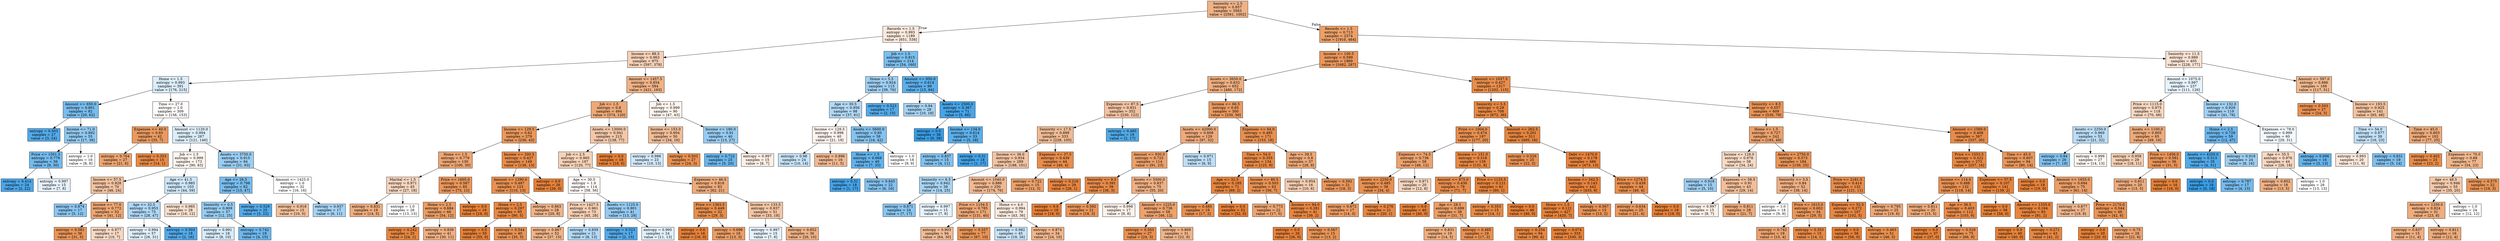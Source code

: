 digraph Tree {
node [shape=box, style="filled", color="black"] ;
0 [label="Seniority <= 2.5\nentropy = 0.857\nsamples = 3563\nvalue = [2561, 1002]", fillcolor="#e581399b"] ;
1 [label="Records <= 1.5\nentropy = 0.993\nsamples = 1189\nvalue = [651, 538]", fillcolor="#e581392c"] ;
0 -> 1 [labeldistance=2.5, labelangle=45, headlabel="True"] ;
2 [label="Income <= 88.5\nentropy = 0.963\nsamples = 975\nvalue = [597, 378]", fillcolor="#e581395e"] ;
1 -> 2 ;
3 [label="Home <= 1.5\nentropy = 0.993\nsamples = 391\nvalue = [176, 215]", fillcolor="#399de52e"] ;
2 -> 3 ;
4 [label="Amount <= 650.0\nentropy = 0.801\nsamples = 82\nvalue = [20, 62]", fillcolor="#399de5ad"] ;
3 -> 4 ;
5 [label="entropy = 0.503\nsamples = 27\nvalue = [3, 24]", fillcolor="#399de5df"] ;
4 -> 5 ;
6 [label="Income <= 71.0\nentropy = 0.892\nsamples = 55\nvalue = [17, 38]", fillcolor="#399de58d"] ;
4 -> 6 ;
7 [label="Price <= 1501.5\nentropy = 0.779\nsamples = 39\nvalue = [9, 30]", fillcolor="#399de5b3"] ;
6 -> 7 ;
8 [label="entropy = 0.414\nsamples = 24\nvalue = [2, 22]", fillcolor="#399de5e8"] ;
7 -> 8 ;
9 [label="entropy = 0.997\nsamples = 15\nvalue = [7, 8]", fillcolor="#399de520"] ;
7 -> 9 ;
10 [label="entropy = 1.0\nsamples = 16\nvalue = [8, 8]", fillcolor="#e5813900"] ;
6 -> 10 ;
11 [label="Time <= 27.0\nentropy = 1.0\nsamples = 309\nvalue = [156, 153]", fillcolor="#e5813905"] ;
3 -> 11 ;
12 [label="Expenses <= 40.0\nentropy = 0.65\nsamples = 42\nvalue = [35, 7]", fillcolor="#e58139cc"] ;
11 -> 12 ;
13 [label="entropy = 0.764\nsamples = 27\nvalue = [21, 6]", fillcolor="#e58139b6"] ;
12 -> 13 ;
14 [label="entropy = 0.353\nsamples = 15\nvalue = [14, 1]", fillcolor="#e58139ed"] ;
12 -> 14 ;
15 [label="Amount <= 1120.0\nentropy = 0.994\nsamples = 267\nvalue = [121, 146]", fillcolor="#399de52c"] ;
11 -> 15 ;
16 [label="Job <= 1.5\nentropy = 0.999\nsamples = 173\nvalue = [90, 83]", fillcolor="#e5813914"] ;
15 -> 16 ;
17 [label="Income <= 57.5\nentropy = 0.928\nsamples = 70\nvalue = [46, 24]", fillcolor="#e581397a"] ;
16 -> 17 ;
18 [label="entropy = 0.874\nsamples = 17\nvalue = [5, 12]", fillcolor="#399de595"] ;
17 -> 18 ;
19 [label="Income <= 77.0\nentropy = 0.772\nsamples = 53\nvalue = [41, 12]", fillcolor="#e58139b4"] ;
17 -> 19 ;
20 [label="entropy = 0.581\nsamples = 36\nvalue = [31, 5]", fillcolor="#e58139d6"] ;
19 -> 20 ;
21 [label="entropy = 0.977\nsamples = 17\nvalue = [10, 7]", fillcolor="#e581394d"] ;
19 -> 21 ;
22 [label="Age <= 41.5\nentropy = 0.985\nsamples = 103\nvalue = [44, 59]", fillcolor="#399de541"] ;
16 -> 22 ;
23 [label="Age <= 32.5\nentropy = 0.953\nsamples = 75\nvalue = [28, 47]", fillcolor="#399de567"] ;
22 -> 23 ;
24 [label="entropy = 0.994\nsamples = 57\nvalue = [26, 31]", fillcolor="#399de529"] ;
23 -> 24 ;
25 [label="entropy = 0.503\nsamples = 18\nvalue = [2, 16]", fillcolor="#399de5df"] ;
23 -> 25 ;
26 [label="entropy = 0.985\nsamples = 28\nvalue = [16, 12]", fillcolor="#e5813940"] ;
22 -> 26 ;
27 [label="Assets <= 3750.0\nentropy = 0.915\nsamples = 94\nvalue = [31, 63]", fillcolor="#399de582"] ;
15 -> 27 ;
28 [label="Age <= 26.5\nentropy = 0.798\nsamples = 62\nvalue = [15, 47]", fillcolor="#399de5ae"] ;
27 -> 28 ;
29 [label="Seniority <= 0.5\nentropy = 0.909\nsamples = 37\nvalue = [12, 25]", fillcolor="#399de585"] ;
28 -> 29 ;
30 [label="entropy = 0.991\nsamples = 18\nvalue = [8, 10]", fillcolor="#399de533"] ;
29 -> 30 ;
31 [label="entropy = 0.742\nsamples = 19\nvalue = [4, 15]", fillcolor="#399de5bb"] ;
29 -> 31 ;
32 [label="entropy = 0.529\nsamples = 25\nvalue = [3, 22]", fillcolor="#399de5dc"] ;
28 -> 32 ;
33 [label="Amount <= 1425.0\nentropy = 1.0\nsamples = 32\nvalue = [16, 16]", fillcolor="#e5813900"] ;
27 -> 33 ;
34 [label="entropy = 0.918\nsamples = 15\nvalue = [10, 5]", fillcolor="#e581397f"] ;
33 -> 34 ;
35 [label="entropy = 0.937\nsamples = 17\nvalue = [6, 11]", fillcolor="#399de574"] ;
33 -> 35 ;
36 [label="Amount <= 1457.5\nentropy = 0.854\nsamples = 584\nvalue = [421, 163]", fillcolor="#e581399c"] ;
2 -> 36 ;
37 [label="Job <= 1.5\nentropy = 0.8\nsamples = 494\nvalue = [374, 120]", fillcolor="#e58139ad"] ;
36 -> 37 ;
38 [label="Income <= 129.5\nentropy = 0.62\nsamples = 279\nvalue = [236, 43]", fillcolor="#e58139d1"] ;
37 -> 38 ;
39 [label="Home <= 1.5\nentropy = 0.779\nsamples = 130\nvalue = [100, 30]", fillcolor="#e58139b3"] ;
38 -> 39 ;
40 [label="Marital <= 1.5\nentropy = 0.971\nsamples = 45\nvalue = [27, 18]", fillcolor="#e5813955"] ;
39 -> 40 ;
41 [label="entropy = 0.831\nsamples = 19\nvalue = [14, 5]", fillcolor="#e58139a4"] ;
40 -> 41 ;
42 [label="entropy = 1.0\nsamples = 26\nvalue = [13, 13]", fillcolor="#e5813900"] ;
40 -> 42 ;
43 [label="Price <= 1605.0\nentropy = 0.587\nsamples = 85\nvalue = [73, 12]", fillcolor="#e58139d5"] ;
39 -> 43 ;
44 [label="Home <= 2.5\nentropy = 0.684\nsamples = 66\nvalue = [54, 12]", fillcolor="#e58139c6"] ;
43 -> 44 ;
45 [label="entropy = 0.242\nsamples = 25\nvalue = [24, 1]", fillcolor="#e58139f4"] ;
44 -> 45 ;
46 [label="entropy = 0.839\nsamples = 41\nvalue = [30, 11]", fillcolor="#e58139a1"] ;
44 -> 46 ;
47 [label="entropy = 0.0\nsamples = 19\nvalue = [19, 0]", fillcolor="#e58139ff"] ;
43 -> 47 ;
48 [label="Income <= 200.5\nentropy = 0.427\nsamples = 149\nvalue = [136, 13]", fillcolor="#e58139e7"] ;
38 -> 48 ;
49 [label="Amount <= 1290.0\nentropy = 0.487\nsamples = 123\nvalue = [110, 13]", fillcolor="#e58139e1"] ;
48 -> 49 ;
50 [label="Home <= 2.5\nentropy = 0.297\nsamples = 95\nvalue = [90, 5]", fillcolor="#e58139f1"] ;
49 -> 50 ;
51 [label="entropy = 0.0\nsamples = 55\nvalue = [55, 0]", fillcolor="#e58139ff"] ;
50 -> 51 ;
52 [label="entropy = 0.544\nsamples = 40\nvalue = [35, 5]", fillcolor="#e58139db"] ;
50 -> 52 ;
53 [label="entropy = 0.863\nsamples = 28\nvalue = [20, 8]", fillcolor="#e5813999"] ;
49 -> 53 ;
54 [label="entropy = 0.0\nsamples = 26\nvalue = [26, 0]", fillcolor="#e58139ff"] ;
48 -> 54 ;
55 [label="Assets <= 13000.0\nentropy = 0.941\nsamples = 215\nvalue = [138, 77]", fillcolor="#e5813971"] ;
37 -> 55 ;
56 [label="Job <= 2.5\nentropy = 0.965\nsamples = 197\nvalue = [120, 77]", fillcolor="#e581395b"] ;
55 -> 56 ;
57 [label="Age <= 30.5\nentropy = 1.0\nsamples = 114\nvalue = [58, 56]", fillcolor="#e5813909"] ;
56 -> 57 ;
58 [label="Price <= 1427.5\nentropy = 0.961\nsamples = 73\nvalue = [45, 28]", fillcolor="#e5813960"] ;
57 -> 58 ;
59 [label="entropy = 0.867\nsamples = 52\nvalue = [37, 15]", fillcolor="#e5813998"] ;
58 -> 59 ;
60 [label="entropy = 0.959\nsamples = 21\nvalue = [8, 13]", fillcolor="#399de562"] ;
58 -> 60 ;
61 [label="Assets <= 1125.0\nentropy = 0.901\nsamples = 41\nvalue = [13, 28]", fillcolor="#399de589"] ;
57 -> 61 ;
62 [label="entropy = 0.523\nsamples = 17\nvalue = [2, 15]", fillcolor="#399de5dd"] ;
61 -> 62 ;
63 [label="entropy = 0.995\nsamples = 24\nvalue = [11, 13]", fillcolor="#399de527"] ;
61 -> 63 ;
64 [label="Expenses <= 46.5\nentropy = 0.816\nsamples = 83\nvalue = [62, 21]", fillcolor="#e58139a9"] ;
56 -> 64 ;
65 [label="Price <= 1363.5\nentropy = 0.449\nsamples = 32\nvalue = [29, 3]", fillcolor="#e58139e5"] ;
64 -> 65 ;
66 [label="entropy = 0.0\nsamples = 16\nvalue = [16, 0]", fillcolor="#e58139ff"] ;
65 -> 66 ;
67 [label="entropy = 0.696\nsamples = 16\nvalue = [13, 3]", fillcolor="#e58139c4"] ;
65 -> 67 ;
68 [label="Income <= 133.5\nentropy = 0.937\nsamples = 51\nvalue = [33, 18]", fillcolor="#e5813974"] ;
64 -> 68 ;
69 [label="entropy = 0.997\nsamples = 15\nvalue = [7, 8]", fillcolor="#399de520"] ;
68 -> 69 ;
70 [label="entropy = 0.852\nsamples = 36\nvalue = [26, 10]", fillcolor="#e581399d"] ;
68 -> 70 ;
71 [label="entropy = 0.0\nsamples = 18\nvalue = [18, 0]", fillcolor="#e58139ff"] ;
55 -> 71 ;
72 [label="Job <= 1.5\nentropy = 0.999\nsamples = 90\nvalue = [47, 43]", fillcolor="#e5813916"] ;
36 -> 72 ;
73 [label="Income <= 153.0\nentropy = 0.904\nsamples = 50\nvalue = [34, 16]", fillcolor="#e5813987"] ;
72 -> 73 ;
74 [label="entropy = 0.988\nsamples = 23\nvalue = [10, 13]", fillcolor="#399de53b"] ;
73 -> 74 ;
75 [label="entropy = 0.503\nsamples = 27\nvalue = [24, 3]", fillcolor="#e58139df"] ;
73 -> 75 ;
76 [label="Income <= 180.0\nentropy = 0.91\nsamples = 40\nvalue = [13, 27]", fillcolor="#399de584"] ;
72 -> 76 ;
77 [label="entropy = 0.722\nsamples = 25\nvalue = [5, 20]", fillcolor="#399de5bf"] ;
76 -> 77 ;
78 [label="entropy = 0.997\nsamples = 15\nvalue = [8, 7]", fillcolor="#e5813920"] ;
76 -> 78 ;
79 [label="Job <= 1.5\nentropy = 0.815\nsamples = 214\nvalue = [54, 160]", fillcolor="#399de5a9"] ;
1 -> 79 ;
80 [label="Home <= 5.5\nentropy = 0.924\nsamples = 115\nvalue = [39, 76]", fillcolor="#399de57c"] ;
79 -> 80 ;
81 [label="Age <= 30.5\nentropy = 0.956\nsamples = 98\nvalue = [37, 61]", fillcolor="#399de564"] ;
80 -> 81 ;
82 [label="Income <= 129.5\nentropy = 0.998\nsamples = 40\nvalue = [21, 19]", fillcolor="#e5813918"] ;
81 -> 82 ;
83 [label="entropy = 0.98\nsamples = 24\nvalue = [10, 14]", fillcolor="#399de549"] ;
82 -> 83 ;
84 [label="entropy = 0.896\nsamples = 16\nvalue = [11, 5]", fillcolor="#e581398b"] ;
82 -> 84 ;
85 [label="Assets <= 5600.0\nentropy = 0.85\nsamples = 58\nvalue = [16, 42]", fillcolor="#399de59e"] ;
81 -> 85 ;
86 [label="Home <= 1.5\nentropy = 0.669\nsamples = 40\nvalue = [7, 33]", fillcolor="#399de5c9"] ;
85 -> 86 ;
87 [label="entropy = 0.31\nsamples = 18\nvalue = [1, 17]", fillcolor="#399de5f0"] ;
86 -> 87 ;
88 [label="entropy = 0.845\nsamples = 22\nvalue = [6, 16]", fillcolor="#399de59f"] ;
86 -> 88 ;
89 [label="entropy = 1.0\nsamples = 18\nvalue = [9, 9]", fillcolor="#e5813900"] ;
85 -> 89 ;
90 [label="entropy = 0.523\nsamples = 17\nvalue = [2, 15]", fillcolor="#399de5dd"] ;
80 -> 90 ;
91 [label="Amount <= 950.0\nentropy = 0.614\nsamples = 99\nvalue = [15, 84]", fillcolor="#399de5d1"] ;
79 -> 91 ;
92 [label="entropy = 0.94\nsamples = 28\nvalue = [10, 18]", fillcolor="#399de571"] ;
91 -> 92 ;
93 [label="Assets <= 2500.0\nentropy = 0.367\nsamples = 71\nvalue = [5, 66]", fillcolor="#399de5ec"] ;
91 -> 93 ;
94 [label="entropy = 0.0\nsamples = 38\nvalue = [0, 38]", fillcolor="#399de5ff"] ;
93 -> 94 ;
95 [label="Income <= 134.0\nentropy = 0.614\nsamples = 33\nvalue = [5, 28]", fillcolor="#399de5d1"] ;
93 -> 95 ;
96 [label="entropy = 0.837\nsamples = 15\nvalue = [4, 11]", fillcolor="#399de5a2"] ;
95 -> 96 ;
97 [label="entropy = 0.31\nsamples = 18\nvalue = [1, 17]", fillcolor="#399de5f0"] ;
95 -> 97 ;
98 [label="Records <= 1.5\nentropy = 0.713\nsamples = 2374\nvalue = [1910, 464]", fillcolor="#e58139c1"] ;
0 -> 98 [labeldistance=2.5, labelangle=-45, headlabel="False"] ;
99 [label="Income <= 100.5\nentropy = 0.599\nsamples = 1969\nvalue = [1682, 287]", fillcolor="#e58139d3"] ;
98 -> 99 ;
100 [label="Assets <= 3650.0\nentropy = 0.832\nsamples = 652\nvalue = [480, 172]", fillcolor="#e58139a4"] ;
99 -> 100 ;
101 [label="Expenses <= 87.5\nentropy = 0.931\nsamples = 352\nvalue = [230, 122]", fillcolor="#e5813978"] ;
100 -> 101 ;
102 [label="Seniority <= 17.5\nentropy = 0.899\nsamples = 333\nvalue = [228, 105]", fillcolor="#e581398a"] ;
101 -> 102 ;
103 [label="Income <= 36.0\nentropy = 0.934\nsamples = 289\nvalue = [188, 101]", fillcolor="#e5813976"] ;
102 -> 103 ;
104 [label="Seniority <= 6.5\nentropy = 0.942\nsamples = 39\nvalue = [14, 25]", fillcolor="#399de570"] ;
103 -> 104 ;
105 [label="entropy = 0.871\nsamples = 24\nvalue = [7, 17]", fillcolor="#399de596"] ;
104 -> 105 ;
106 [label="entropy = 0.997\nsamples = 15\nvalue = [7, 8]", fillcolor="#399de520"] ;
104 -> 106 ;
107 [label="Amount <= 1040.0\nentropy = 0.886\nsamples = 250\nvalue = [174, 76]", fillcolor="#e5813990"] ;
103 -> 107 ;
108 [label="Price <= 1154.5\nentropy = 0.785\nsamples = 171\nvalue = [131, 40]", fillcolor="#e58139b1"] ;
107 -> 108 ;
109 [label="entropy = 0.903\nsamples = 94\nvalue = [64, 30]", fillcolor="#e5813987"] ;
108 -> 109 ;
110 [label="entropy = 0.557\nsamples = 77\nvalue = [67, 10]", fillcolor="#e58139d9"] ;
108 -> 110 ;
111 [label="Home <= 4.0\nentropy = 0.994\nsamples = 79\nvalue = [43, 36]", fillcolor="#e581392a"] ;
107 -> 111 ;
112 [label="entropy = 0.982\nsamples = 45\nvalue = [19, 26]", fillcolor="#399de545"] ;
111 -> 112 ;
113 [label="entropy = 0.874\nsamples = 34\nvalue = [24, 10]", fillcolor="#e5813995"] ;
111 -> 113 ;
114 [label="Expenses <= 37.5\nentropy = 0.439\nsamples = 44\nvalue = [40, 4]", fillcolor="#e58139e6"] ;
102 -> 114 ;
115 [label="entropy = 0.722\nsamples = 15\nvalue = [12, 3]", fillcolor="#e58139bf"] ;
114 -> 115 ;
116 [label="entropy = 0.216\nsamples = 29\nvalue = [28, 1]", fillcolor="#e58139f6"] ;
114 -> 116 ;
117 [label="entropy = 0.485\nsamples = 19\nvalue = [2, 17]", fillcolor="#399de5e1"] ;
101 -> 117 ;
118 [label="Income <= 66.5\nentropy = 0.65\nsamples = 300\nvalue = [250, 50]", fillcolor="#e58139cc"] ;
100 -> 118 ;
119 [label="Assets <= 42000.0\nentropy = 0.808\nsamples = 129\nvalue = [97, 32]", fillcolor="#e58139ab"] ;
118 -> 119 ;
120 [label="Amount <= 930.0\nentropy = 0.725\nsamples = 114\nvalue = [91, 23]", fillcolor="#e58139bf"] ;
119 -> 120 ;
121 [label="Seniority <= 9.5\nentropy = 0.391\nsamples = 39\nvalue = [36, 3]", fillcolor="#e58139ea"] ;
120 -> 121 ;
122 [label="entropy = 0.0\nsamples = 18\nvalue = [18, 0]", fillcolor="#e58139ff"] ;
121 -> 122 ;
123 [label="entropy = 0.592\nsamples = 21\nvalue = [18, 3]", fillcolor="#e58139d4"] ;
121 -> 123 ;
124 [label="Assets <= 5500.0\nentropy = 0.837\nsamples = 75\nvalue = [55, 20]", fillcolor="#e58139a2"] ;
120 -> 124 ;
125 [label="entropy = 0.998\nsamples = 17\nvalue = [9, 8]", fillcolor="#e581391c"] ;
124 -> 125 ;
126 [label="Amount <= 1225.0\nentropy = 0.736\nsamples = 58\nvalue = [46, 12]", fillcolor="#e58139bc"] ;
124 -> 126 ;
127 [label="entropy = 0.503\nsamples = 27\nvalue = [24, 3]", fillcolor="#e58139df"] ;
126 -> 127 ;
128 [label="entropy = 0.869\nsamples = 31\nvalue = [22, 9]", fillcolor="#e5813997"] ;
126 -> 128 ;
129 [label="entropy = 0.971\nsamples = 15\nvalue = [6, 9]", fillcolor="#399de555"] ;
119 -> 129 ;
130 [label="Expenses <= 64.0\nentropy = 0.485\nsamples = 171\nvalue = [153, 18]", fillcolor="#e58139e1"] ;
118 -> 130 ;
131 [label="Time <= 54.0\nentropy = 0.355\nsamples = 134\nvalue = [125, 9]", fillcolor="#e58139ed"] ;
130 -> 131 ;
132 [label="Age <= 32.5\nentropy = 0.185\nsamples = 71\nvalue = [69, 2]", fillcolor="#e58139f8"] ;
131 -> 132 ;
133 [label="entropy = 0.485\nsamples = 19\nvalue = [17, 2]", fillcolor="#e58139e1"] ;
132 -> 133 ;
134 [label="entropy = 0.0\nsamples = 52\nvalue = [52, 0]", fillcolor="#e58139ff"] ;
132 -> 134 ;
135 [label="Income <= 80.5\nentropy = 0.503\nsamples = 63\nvalue = [56, 7]", fillcolor="#e58139df"] ;
131 -> 135 ;
136 [label="entropy = 0.773\nsamples = 22\nvalue = [17, 5]", fillcolor="#e58139b4"] ;
135 -> 136 ;
137 [label="Income <= 94.0\nentropy = 0.281\nsamples = 41\nvalue = [39, 2]", fillcolor="#e58139f2"] ;
135 -> 137 ;
138 [label="entropy = 0.0\nsamples = 26\nvalue = [26, 0]", fillcolor="#e58139ff"] ;
137 -> 138 ;
139 [label="entropy = 0.567\nsamples = 15\nvalue = [13, 2]", fillcolor="#e58139d8"] ;
137 -> 139 ;
140 [label="Age <= 39.5\nentropy = 0.8\nsamples = 37\nvalue = [28, 9]", fillcolor="#e58139ad"] ;
130 -> 140 ;
141 [label="entropy = 0.954\nsamples = 16\nvalue = [10, 6]", fillcolor="#e5813966"] ;
140 -> 141 ;
142 [label="entropy = 0.592\nsamples = 21\nvalue = [18, 3]", fillcolor="#e58139d4"] ;
140 -> 142 ;
143 [label="Amount <= 1037.5\nentropy = 0.427\nsamples = 1317\nvalue = [1202, 115]", fillcolor="#e58139e7"] ;
99 -> 143 ;
144 [label="Seniority <= 5.5\nentropy = 0.29\nsamples = 708\nvalue = [672, 36]", fillcolor="#e58139f1"] ;
143 -> 144 ;
145 [label="Price <= 1004.0\nentropy = 0.474\nsamples = 197\nvalue = [177, 20]", fillcolor="#e58139e2"] ;
144 -> 145 ;
146 [label="Expenses <= 74.5\nentropy = 0.736\nsamples = 58\nvalue = [46, 12]", fillcolor="#e58139bc"] ;
145 -> 146 ;
147 [label="Assets <= 2250.0\nentropy = 0.485\nsamples = 38\nvalue = [34, 4]", fillcolor="#e58139e1"] ;
146 -> 147 ;
148 [label="entropy = 0.672\nsamples = 17\nvalue = [14, 3]", fillcolor="#e58139c8"] ;
147 -> 148 ;
149 [label="entropy = 0.276\nsamples = 21\nvalue = [20, 1]", fillcolor="#e58139f2"] ;
147 -> 149 ;
150 [label="entropy = 0.971\nsamples = 20\nvalue = [12, 8]", fillcolor="#e5813955"] ;
146 -> 150 ;
151 [label="Income <= 151.0\nentropy = 0.318\nsamples = 139\nvalue = [131, 8]", fillcolor="#e58139ef"] ;
145 -> 151 ;
152 [label="Amount <= 875.0\nentropy = 0.436\nsamples = 78\nvalue = [71, 7]", fillcolor="#e58139e6"] ;
151 -> 152 ;
153 [label="entropy = 0.0\nsamples = 40\nvalue = [40, 0]", fillcolor="#e58139ff"] ;
152 -> 153 ;
154 [label="Age <= 28.5\nentropy = 0.689\nsamples = 38\nvalue = [31, 7]", fillcolor="#e58139c5"] ;
152 -> 154 ;
155 [label="entropy = 0.831\nsamples = 19\nvalue = [14, 5]", fillcolor="#e58139a4"] ;
154 -> 155 ;
156 [label="entropy = 0.485\nsamples = 19\nvalue = [17, 2]", fillcolor="#e58139e1"] ;
154 -> 156 ;
157 [label="Price <= 1125.5\nentropy = 0.121\nsamples = 61\nvalue = [60, 1]", fillcolor="#e58139fb"] ;
151 -> 157 ;
158 [label="entropy = 0.353\nsamples = 15\nvalue = [14, 1]", fillcolor="#e58139ed"] ;
157 -> 158 ;
159 [label="entropy = 0.0\nsamples = 46\nvalue = [46, 0]", fillcolor="#e58139ff"] ;
157 -> 159 ;
160 [label="Amount <= 262.5\nentropy = 0.201\nsamples = 511\nvalue = [495, 16]", fillcolor="#e58139f7"] ;
144 -> 160 ;
161 [label="entropy = 0.529\nsamples = 25\nvalue = [22, 3]", fillcolor="#e58139dc"] ;
160 -> 161 ;
162 [label="Debt <= 1470.0\nentropy = 0.178\nsamples = 486\nvalue = [473, 13]", fillcolor="#e58139f8"] ;
160 -> 162 ;
163 [label="Income <= 342.5\nentropy = 0.143\nsamples = 442\nvalue = [433, 9]", fillcolor="#e58139fa"] ;
162 -> 163 ;
164 [label="Home <= 1.5\nentropy = 0.121\nsamples = 427\nvalue = [420, 7]", fillcolor="#e58139fb"] ;
163 -> 164 ;
165 [label="entropy = 0.254\nsamples = 94\nvalue = [90, 4]", fillcolor="#e58139f4"] ;
164 -> 165 ;
166 [label="entropy = 0.074\nsamples = 333\nvalue = [330, 3]", fillcolor="#e58139fd"] ;
164 -> 166 ;
167 [label="entropy = 0.567\nsamples = 15\nvalue = [13, 2]", fillcolor="#e58139d8"] ;
163 -> 167 ;
168 [label="Price <= 1274.5\nentropy = 0.439\nsamples = 44\nvalue = [40, 4]", fillcolor="#e58139e6"] ;
162 -> 168 ;
169 [label="entropy = 0.634\nsamples = 25\nvalue = [21, 4]", fillcolor="#e58139ce"] ;
168 -> 169 ;
170 [label="entropy = 0.0\nsamples = 19\nvalue = [19, 0]", fillcolor="#e58139ff"] ;
168 -> 170 ;
171 [label="Seniority <= 8.5\nentropy = 0.557\nsamples = 609\nvalue = [530, 79]", fillcolor="#e58139d9"] ;
143 -> 171 ;
172 [label="Home <= 1.5\nentropy = 0.727\nsamples = 242\nvalue = [193, 49]", fillcolor="#e58139be"] ;
171 -> 172 ;
173 [label="Income <= 128.0\nentropy = 0.978\nsamples = 58\nvalue = [34, 24]", fillcolor="#e581394b"] ;
172 -> 173 ;
174 [label="entropy = 0.918\nsamples = 15\nvalue = [5, 10]", fillcolor="#399de57f"] ;
173 -> 174 ;
175 [label="Expenses <= 58.5\nentropy = 0.91\nsamples = 43\nvalue = [29, 14]", fillcolor="#e5813984"] ;
173 -> 175 ;
176 [label="entropy = 0.997\nsamples = 15\nvalue = [8, 7]", fillcolor="#e5813920"] ;
175 -> 176 ;
177 [label="entropy = 0.811\nsamples = 28\nvalue = [21, 7]", fillcolor="#e58139aa"] ;
175 -> 177 ;
178 [label="Assets <= 2750.0\nentropy = 0.573\nsamples = 184\nvalue = [159, 25]", fillcolor="#e58139d7"] ;
172 -> 178 ;
179 [label="Seniority <= 3.5\nentropy = 0.84\nsamples = 52\nvalue = [38, 14]", fillcolor="#e58139a1"] ;
178 -> 179 ;
180 [label="entropy = 1.0\nsamples = 18\nvalue = [9, 9]", fillcolor="#e5813900"] ;
179 -> 180 ;
181 [label="Price <= 1615.0\nentropy = 0.602\nsamples = 34\nvalue = [29, 5]", fillcolor="#e58139d3"] ;
179 -> 181 ;
182 [label="entropy = 0.742\nsamples = 19\nvalue = [15, 4]", fillcolor="#e58139bb"] ;
181 -> 182 ;
183 [label="entropy = 0.353\nsamples = 15\nvalue = [14, 1]", fillcolor="#e58139ed"] ;
181 -> 183 ;
184 [label="Price <= 2181.5\nentropy = 0.414\nsamples = 132\nvalue = [121, 11]", fillcolor="#e58139e8"] ;
178 -> 184 ;
185 [label="Expenses <= 52.5\nentropy = 0.272\nsamples = 107\nvalue = [102, 5]", fillcolor="#e58139f2"] ;
184 -> 185 ;
186 [label="entropy = 0.0\nsamples = 56\nvalue = [56, 0]", fillcolor="#e58139ff"] ;
185 -> 186 ;
187 [label="entropy = 0.463\nsamples = 51\nvalue = [46, 5]", fillcolor="#e58139e3"] ;
185 -> 187 ;
188 [label="entropy = 0.795\nsamples = 25\nvalue = [19, 6]", fillcolor="#e58139ae"] ;
184 -> 188 ;
189 [label="Amount <= 1560.0\nentropy = 0.408\nsamples = 367\nvalue = [337, 30]", fillcolor="#e58139e8"] ;
171 -> 189 ;
190 [label="Price <= 1553.5\nentropy = 0.322\nsamples = 273\nvalue = [257, 16]", fillcolor="#e58139ef"] ;
189 -> 190 ;
191 [label="Income <= 114.0\nentropy = 0.488\nsamples = 132\nvalue = [118, 14]", fillcolor="#e58139e1"] ;
190 -> 191 ;
192 [label="entropy = 0.811\nsamples = 20\nvalue = [15, 5]", fillcolor="#e58139aa"] ;
191 -> 192 ;
193 [label="Age <= 36.5\nentropy = 0.403\nsamples = 112\nvalue = [103, 9]", fillcolor="#e58139e9"] ;
191 -> 193 ;
194 [label="entropy = 0.0\nsamples = 37\nvalue = [37, 0]", fillcolor="#e58139ff"] ;
193 -> 194 ;
195 [label="entropy = 0.529\nsamples = 75\nvalue = [66, 9]", fillcolor="#e58139dc"] ;
193 -> 195 ;
196 [label="Expenses <= 57.5\nentropy = 0.107\nsamples = 141\nvalue = [139, 2]", fillcolor="#e58139fb"] ;
190 -> 196 ;
197 [label="entropy = 0.0\nsamples = 58\nvalue = [58, 0]", fillcolor="#e58139ff"] ;
196 -> 197 ;
198 [label="Amount <= 1335.0\nentropy = 0.164\nsamples = 83\nvalue = [81, 2]", fillcolor="#e58139f9"] ;
196 -> 198 ;
199 [label="entropy = 0.0\nsamples = 40\nvalue = [40, 0]", fillcolor="#e58139ff"] ;
198 -> 199 ;
200 [label="entropy = 0.271\nsamples = 43\nvalue = [41, 2]", fillcolor="#e58139f3"] ;
198 -> 200 ;
201 [label="Time <= 45.0\nentropy = 0.607\nsamples = 94\nvalue = [80, 14]", fillcolor="#e58139d2"] ;
189 -> 201 ;
202 [label="entropy = 0.0\nsamples = 19\nvalue = [19, 0]", fillcolor="#e58139ff"] ;
201 -> 202 ;
203 [label="Amount <= 1655.0\nentropy = 0.694\nsamples = 75\nvalue = [61, 14]", fillcolor="#e58139c4"] ;
201 -> 203 ;
204 [label="entropy = 0.877\nsamples = 27\nvalue = [19, 8]", fillcolor="#e5813994"] ;
203 -> 204 ;
205 [label="Price <= 2170.0\nentropy = 0.544\nsamples = 48\nvalue = [42, 6]", fillcolor="#e58139db"] ;
203 -> 205 ;
206 [label="entropy = 0.0\nsamples = 20\nvalue = [20, 0]", fillcolor="#e58139ff"] ;
205 -> 206 ;
207 [label="entropy = 0.75\nsamples = 28\nvalue = [22, 6]", fillcolor="#e58139b9"] ;
205 -> 207 ;
208 [label="Seniority <= 11.5\nentropy = 0.989\nsamples = 405\nvalue = [228, 177]", fillcolor="#e5813939"] ;
98 -> 208 ;
209 [label="Amount <= 1075.0\nentropy = 0.997\nsamples = 237\nvalue = [111, 126]", fillcolor="#399de51e"] ;
208 -> 209 ;
210 [label="Price <= 1115.0\nentropy = 0.975\nsamples = 118\nvalue = [70, 48]", fillcolor="#e5813950"] ;
209 -> 210 ;
211 [label="Assets <= 2250.0\nentropy = 0.969\nsamples = 53\nvalue = [21, 32]", fillcolor="#399de558"] ;
210 -> 211 ;
212 [label="entropy = 0.84\nsamples = 26\nvalue = [7, 19]", fillcolor="#399de5a1"] ;
211 -> 212 ;
213 [label="entropy = 0.999\nsamples = 27\nvalue = [14, 13]", fillcolor="#e5813912"] ;
211 -> 213 ;
214 [label="Assets <= 1100.0\nentropy = 0.805\nsamples = 65\nvalue = [49, 16]", fillcolor="#e58139ac"] ;
210 -> 214 ;
215 [label="entropy = 0.958\nsamples = 29\nvalue = [18, 11]", fillcolor="#e5813963"] ;
214 -> 215 ;
216 [label="Price <= 1456.0\nentropy = 0.581\nsamples = 36\nvalue = [31, 5]", fillcolor="#e58139d6"] ;
214 -> 216 ;
217 [label="entropy = 0.811\nsamples = 20\nvalue = [15, 5]", fillcolor="#e58139aa"] ;
216 -> 217 ;
218 [label="entropy = 0.0\nsamples = 16\nvalue = [16, 0]", fillcolor="#e58139ff"] ;
216 -> 218 ;
219 [label="Income <= 132.0\nentropy = 0.929\nsamples = 119\nvalue = [41, 78]", fillcolor="#399de579"] ;
209 -> 219 ;
220 [label="Home <= 2.5\nentropy = 0.729\nsamples = 59\nvalue = [12, 47]", fillcolor="#399de5be"] ;
219 -> 220 ;
221 [label="Assets <= 4250.0\nentropy = 0.513\nsamples = 35\nvalue = [4, 31]", fillcolor="#399de5de"] ;
220 -> 221 ;
222 [label="entropy = 0.0\nsamples = 18\nvalue = [0, 18]", fillcolor="#399de5ff"] ;
221 -> 222 ;
223 [label="entropy = 0.787\nsamples = 17\nvalue = [4, 13]", fillcolor="#399de5b1"] ;
221 -> 223 ;
224 [label="entropy = 0.918\nsamples = 24\nvalue = [8, 16]", fillcolor="#399de57f"] ;
220 -> 224 ;
225 [label="Expenses <= 78.0\nentropy = 0.999\nsamples = 60\nvalue = [29, 31]", fillcolor="#399de510"] ;
219 -> 225 ;
226 [label="Age <= 35.5\nentropy = 0.976\nsamples = 44\nvalue = [26, 18]", fillcolor="#e581394e"] ;
225 -> 226 ;
227 [label="entropy = 0.852\nsamples = 18\nvalue = [13, 5]", fillcolor="#e581399d"] ;
226 -> 227 ;
228 [label="entropy = 1.0\nsamples = 26\nvalue = [13, 13]", fillcolor="#e5813900"] ;
226 -> 228 ;
229 [label="entropy = 0.696\nsamples = 16\nvalue = [3, 13]", fillcolor="#399de5c4"] ;
225 -> 229 ;
230 [label="Amount <= 597.0\nentropy = 0.886\nsamples = 168\nvalue = [117, 51]", fillcolor="#e5813990"] ;
208 -> 230 ;
231 [label="entropy = 0.503\nsamples = 27\nvalue = [24, 3]", fillcolor="#e58139df"] ;
230 -> 231 ;
232 [label="Income <= 103.5\nentropy = 0.925\nsamples = 141\nvalue = [93, 48]", fillcolor="#e581397b"] ;
230 -> 232 ;
233 [label="Time <= 54.0\nentropy = 0.977\nsamples = 39\nvalue = [16, 23]", fillcolor="#399de54e"] ;
232 -> 233 ;
234 [label="entropy = 0.993\nsamples = 20\nvalue = [11, 9]", fillcolor="#e581392e"] ;
233 -> 234 ;
235 [label="entropy = 0.831\nsamples = 19\nvalue = [5, 14]", fillcolor="#399de5a4"] ;
233 -> 235 ;
236 [label="Time <= 45.0\nentropy = 0.803\nsamples = 102\nvalue = [77, 25]", fillcolor="#e58139ac"] ;
232 -> 236 ;
237 [label="entropy = 0.402\nsamples = 25\nvalue = [23, 2]", fillcolor="#e58139e9"] ;
236 -> 237 ;
238 [label="Expenses <= 70.0\nentropy = 0.88\nsamples = 77\nvalue = [54, 23]", fillcolor="#e5813992"] ;
236 -> 238 ;
239 [label="Age <= 48.5\nentropy = 0.946\nsamples = 55\nvalue = [35, 20]", fillcolor="#e581396d"] ;
238 -> 239 ;
240 [label="Amount <= 1250.0\nentropy = 0.824\nsamples = 31\nvalue = [23, 8]", fillcolor="#e58139a6"] ;
239 -> 240 ;
241 [label="entropy = 0.837\nsamples = 15\nvalue = [11, 4]", fillcolor="#e58139a2"] ;
240 -> 241 ;
242 [label="entropy = 0.811\nsamples = 16\nvalue = [12, 4]", fillcolor="#e58139aa"] ;
240 -> 242 ;
243 [label="entropy = 1.0\nsamples = 24\nvalue = [12, 12]", fillcolor="#e5813900"] ;
239 -> 243 ;
244 [label="entropy = 0.575\nsamples = 22\nvalue = [19, 3]", fillcolor="#e58139d7"] ;
238 -> 244 ;
}